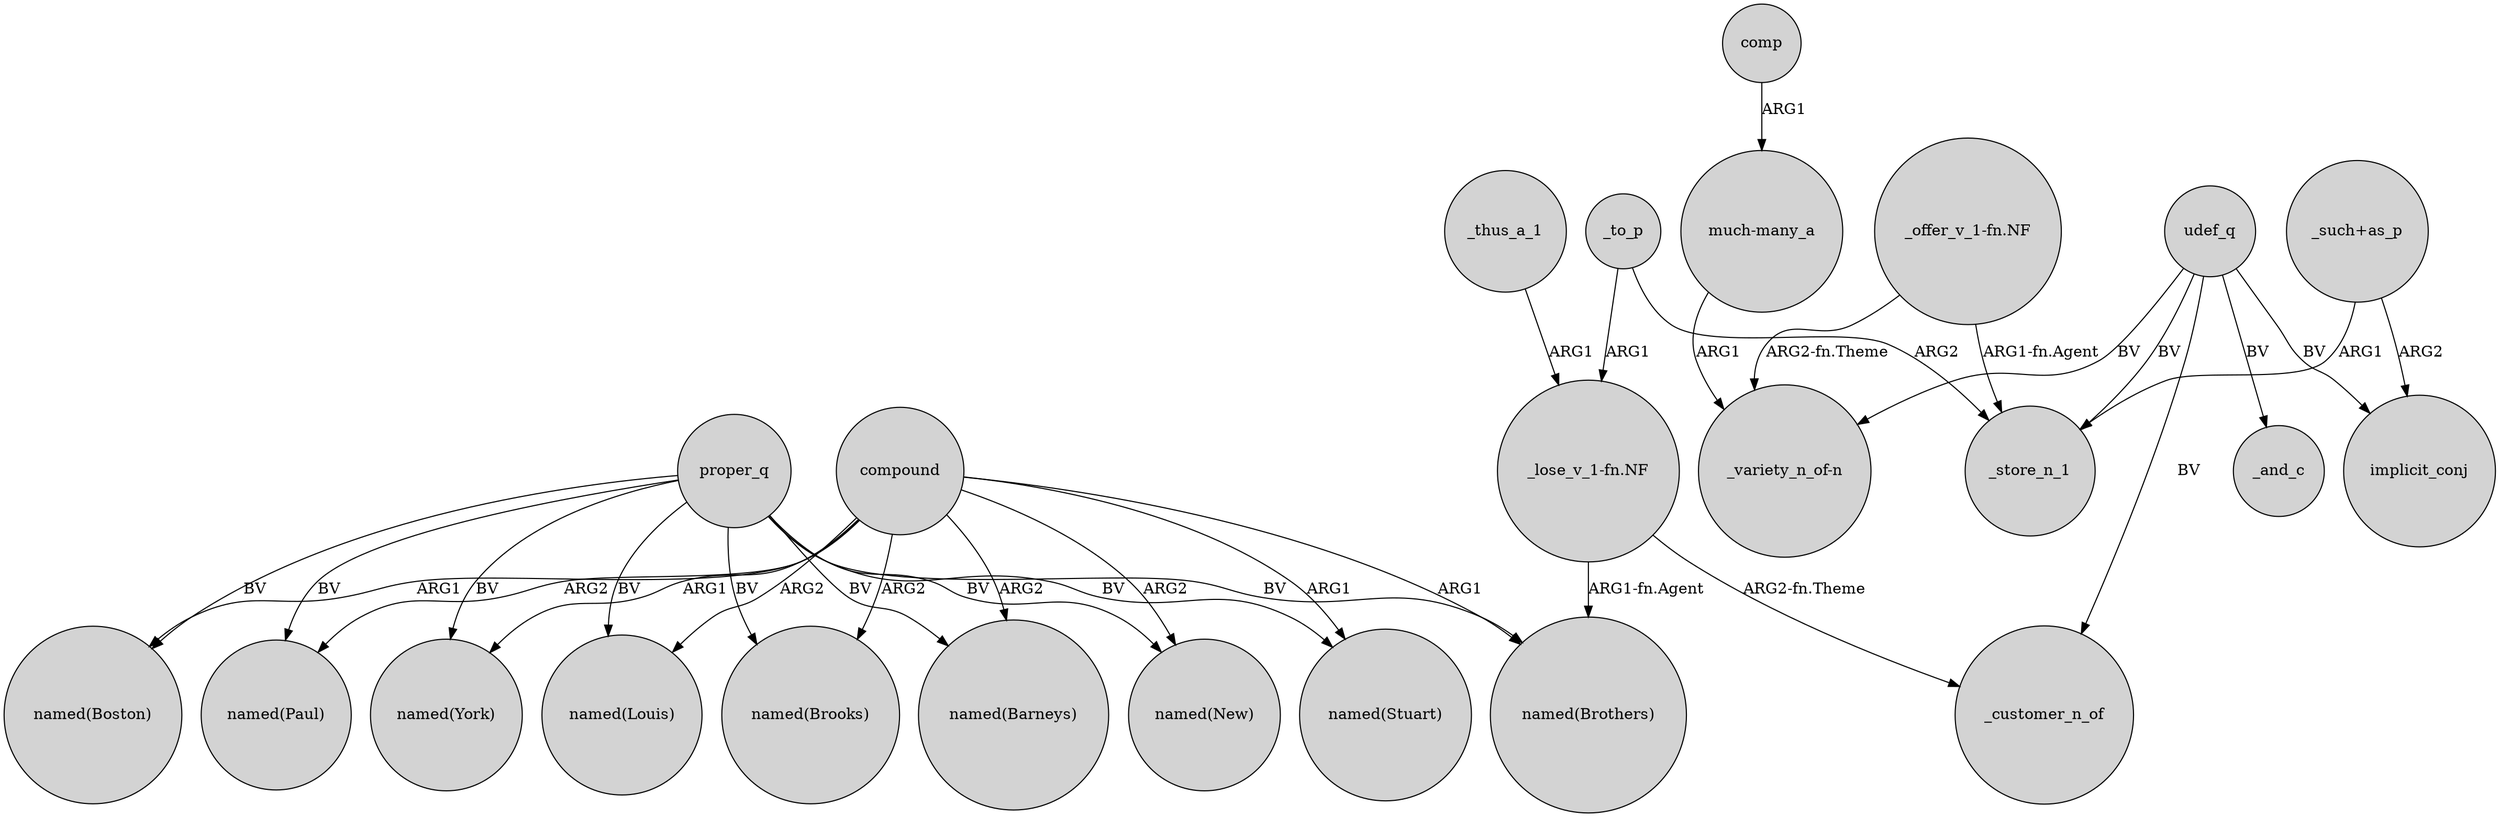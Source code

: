 digraph {
	node [shape=circle style=filled]
	proper_q -> "named(Boston)" [label=BV]
	"much-many_a" -> "_variety_n_of-n" [label=ARG1]
	compound -> "named(New)" [label=ARG2]
	proper_q -> "named(Louis)" [label=BV]
	proper_q -> "named(Barneys)" [label=BV]
	"_offer_v_1-fn.NF" -> _store_n_1 [label="ARG1-fn.Agent"]
	proper_q -> "named(Brothers)" [label=BV]
	proper_q -> "named(New)" [label=BV]
	"_such+as_p" -> _store_n_1 [label=ARG1]
	compound -> "named(Barneys)" [label=ARG2]
	"_offer_v_1-fn.NF" -> "_variety_n_of-n" [label="ARG2-fn.Theme"]
	udef_q -> implicit_conj [label=BV]
	"_lose_v_1-fn.NF" -> "named(Brothers)" [label="ARG1-fn.Agent"]
	compound -> "named(Brothers)" [label=ARG1]
	_thus_a_1 -> "_lose_v_1-fn.NF" [label=ARG1]
	compound -> "named(Boston)" [label=ARG1]
	"_lose_v_1-fn.NF" -> _customer_n_of [label="ARG2-fn.Theme"]
	proper_q -> "named(Paul)" [label=BV]
	compound -> "named(Paul)" [label=ARG2]
	compound -> "named(York)" [label=ARG1]
	comp -> "much-many_a" [label=ARG1]
	compound -> "named(Brooks)" [label=ARG2]
	udef_q -> _customer_n_of [label=BV]
	_to_p -> "_lose_v_1-fn.NF" [label=ARG1]
	proper_q -> "named(Stuart)" [label=BV]
	"_such+as_p" -> implicit_conj [label=ARG2]
	compound -> "named(Stuart)" [label=ARG1]
	proper_q -> "named(Brooks)" [label=BV]
	compound -> "named(Louis)" [label=ARG2]
	proper_q -> "named(York)" [label=BV]
	udef_q -> _and_c [label=BV]
	udef_q -> _store_n_1 [label=BV]
	_to_p -> _store_n_1 [label=ARG2]
	udef_q -> "_variety_n_of-n" [label=BV]
}
